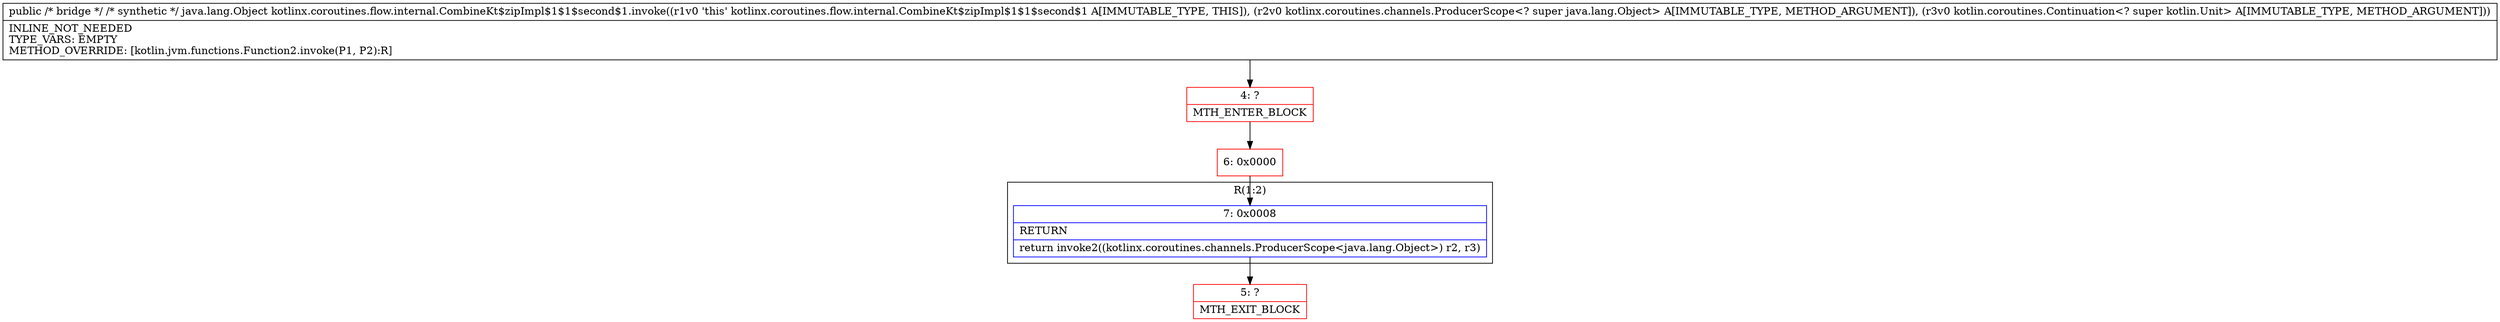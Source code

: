 digraph "CFG forkotlinx.coroutines.flow.internal.CombineKt$zipImpl$1$1$second$1.invoke(Ljava\/lang\/Object;Ljava\/lang\/Object;)Ljava\/lang\/Object;" {
subgraph cluster_Region_1241961999 {
label = "R(1:2)";
node [shape=record,color=blue];
Node_7 [shape=record,label="{7\:\ 0x0008|RETURN\l|return invoke2((kotlinx.coroutines.channels.ProducerScope\<java.lang.Object\>) r2, r3)\l}"];
}
Node_4 [shape=record,color=red,label="{4\:\ ?|MTH_ENTER_BLOCK\l}"];
Node_6 [shape=record,color=red,label="{6\:\ 0x0000}"];
Node_5 [shape=record,color=red,label="{5\:\ ?|MTH_EXIT_BLOCK\l}"];
MethodNode[shape=record,label="{public \/* bridge *\/ \/* synthetic *\/ java.lang.Object kotlinx.coroutines.flow.internal.CombineKt$zipImpl$1$1$second$1.invoke((r1v0 'this' kotlinx.coroutines.flow.internal.CombineKt$zipImpl$1$1$second$1 A[IMMUTABLE_TYPE, THIS]), (r2v0 kotlinx.coroutines.channels.ProducerScope\<? super java.lang.Object\> A[IMMUTABLE_TYPE, METHOD_ARGUMENT]), (r3v0 kotlin.coroutines.Continuation\<? super kotlin.Unit\> A[IMMUTABLE_TYPE, METHOD_ARGUMENT]))  | INLINE_NOT_NEEDED\lTYPE_VARS: EMPTY\lMETHOD_OVERRIDE: [kotlin.jvm.functions.Function2.invoke(P1, P2):R]\l}"];
MethodNode -> Node_4;Node_7 -> Node_5;
Node_4 -> Node_6;
Node_6 -> Node_7;
}


